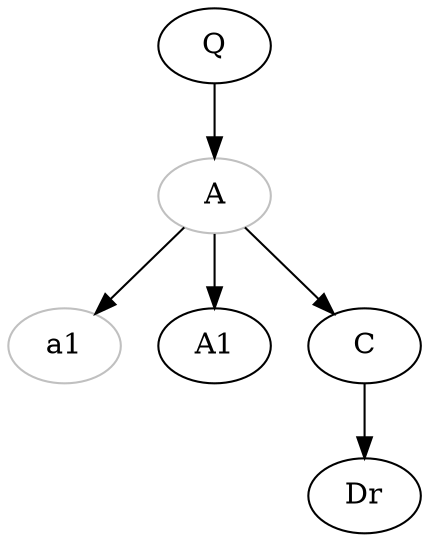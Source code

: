digraph {


    Q -> A;
    A -> a1;
    A -> A1;
    A -> C;
    C -> Dr;






   A [color="grey"];
   a1 [color="grey"];




}
